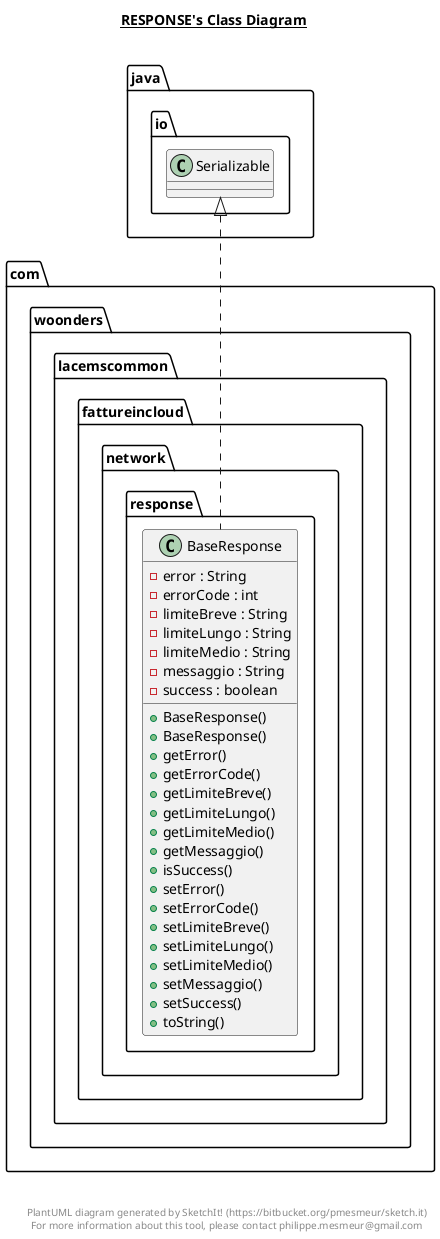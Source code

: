 @startuml

title __RESPONSE's Class Diagram__\n

  namespace com.woonders.lacemscommon {
    namespace fattureincloud {
      namespace network.response {
        class com.woonders.lacemscommon.fattureincloud.network.response.BaseResponse {
            - error : String
            - errorCode : int
            - limiteBreve : String
            - limiteLungo : String
            - limiteMedio : String
            - messaggio : String
            - success : boolean
            + BaseResponse()
            + BaseResponse()
            + getError()
            + getErrorCode()
            + getLimiteBreve()
            + getLimiteLungo()
            + getLimiteMedio()
            + getMessaggio()
            + isSuccess()
            + setError()
            + setErrorCode()
            + setLimiteBreve()
            + setLimiteLungo()
            + setLimiteMedio()
            + setMessaggio()
            + setSuccess()
            + toString()
        }
      }
    }
  }
  

  com.woonders.lacemscommon.fattureincloud.network.response.BaseResponse .up.|> java.io.Serializable


right footer


PlantUML diagram generated by SketchIt! (https://bitbucket.org/pmesmeur/sketch.it)
For more information about this tool, please contact philippe.mesmeur@gmail.com
endfooter

@enduml
